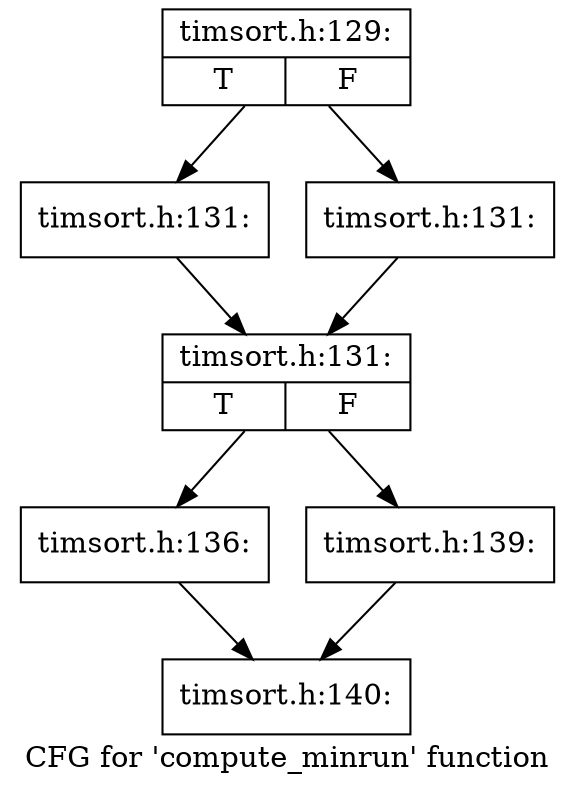 digraph "CFG for 'compute_minrun' function" {
	label="CFG for 'compute_minrun' function";

	Node0x55e6b2a0dc70 [shape=record,label="{timsort.h:129:|{<s0>T|<s1>F}}"];
	Node0x55e6b2a0dc70 -> Node0x55e6b2a39840;
	Node0x55e6b2a0dc70 -> Node0x55e6b2a39890;
	Node0x55e6b2a39840 [shape=record,label="{timsort.h:131:}"];
	Node0x55e6b2a39840 -> Node0x55e6b2a398e0;
	Node0x55e6b2a39890 [shape=record,label="{timsort.h:131:}"];
	Node0x55e6b2a39890 -> Node0x55e6b2a398e0;
	Node0x55e6b2a398e0 [shape=record,label="{timsort.h:131:|{<s0>T|<s1>F}}"];
	Node0x55e6b2a398e0 -> Node0x55e6b2a3aa10;
	Node0x55e6b2a398e0 -> Node0x55e6b2a3aa60;
	Node0x55e6b2a3aa10 [shape=record,label="{timsort.h:136:}"];
	Node0x55e6b2a3aa10 -> Node0x55e6b2a35cf0;
	Node0x55e6b2a3aa60 [shape=record,label="{timsort.h:139:}"];
	Node0x55e6b2a3aa60 -> Node0x55e6b2a35cf0;
	Node0x55e6b2a35cf0 [shape=record,label="{timsort.h:140:}"];
}
